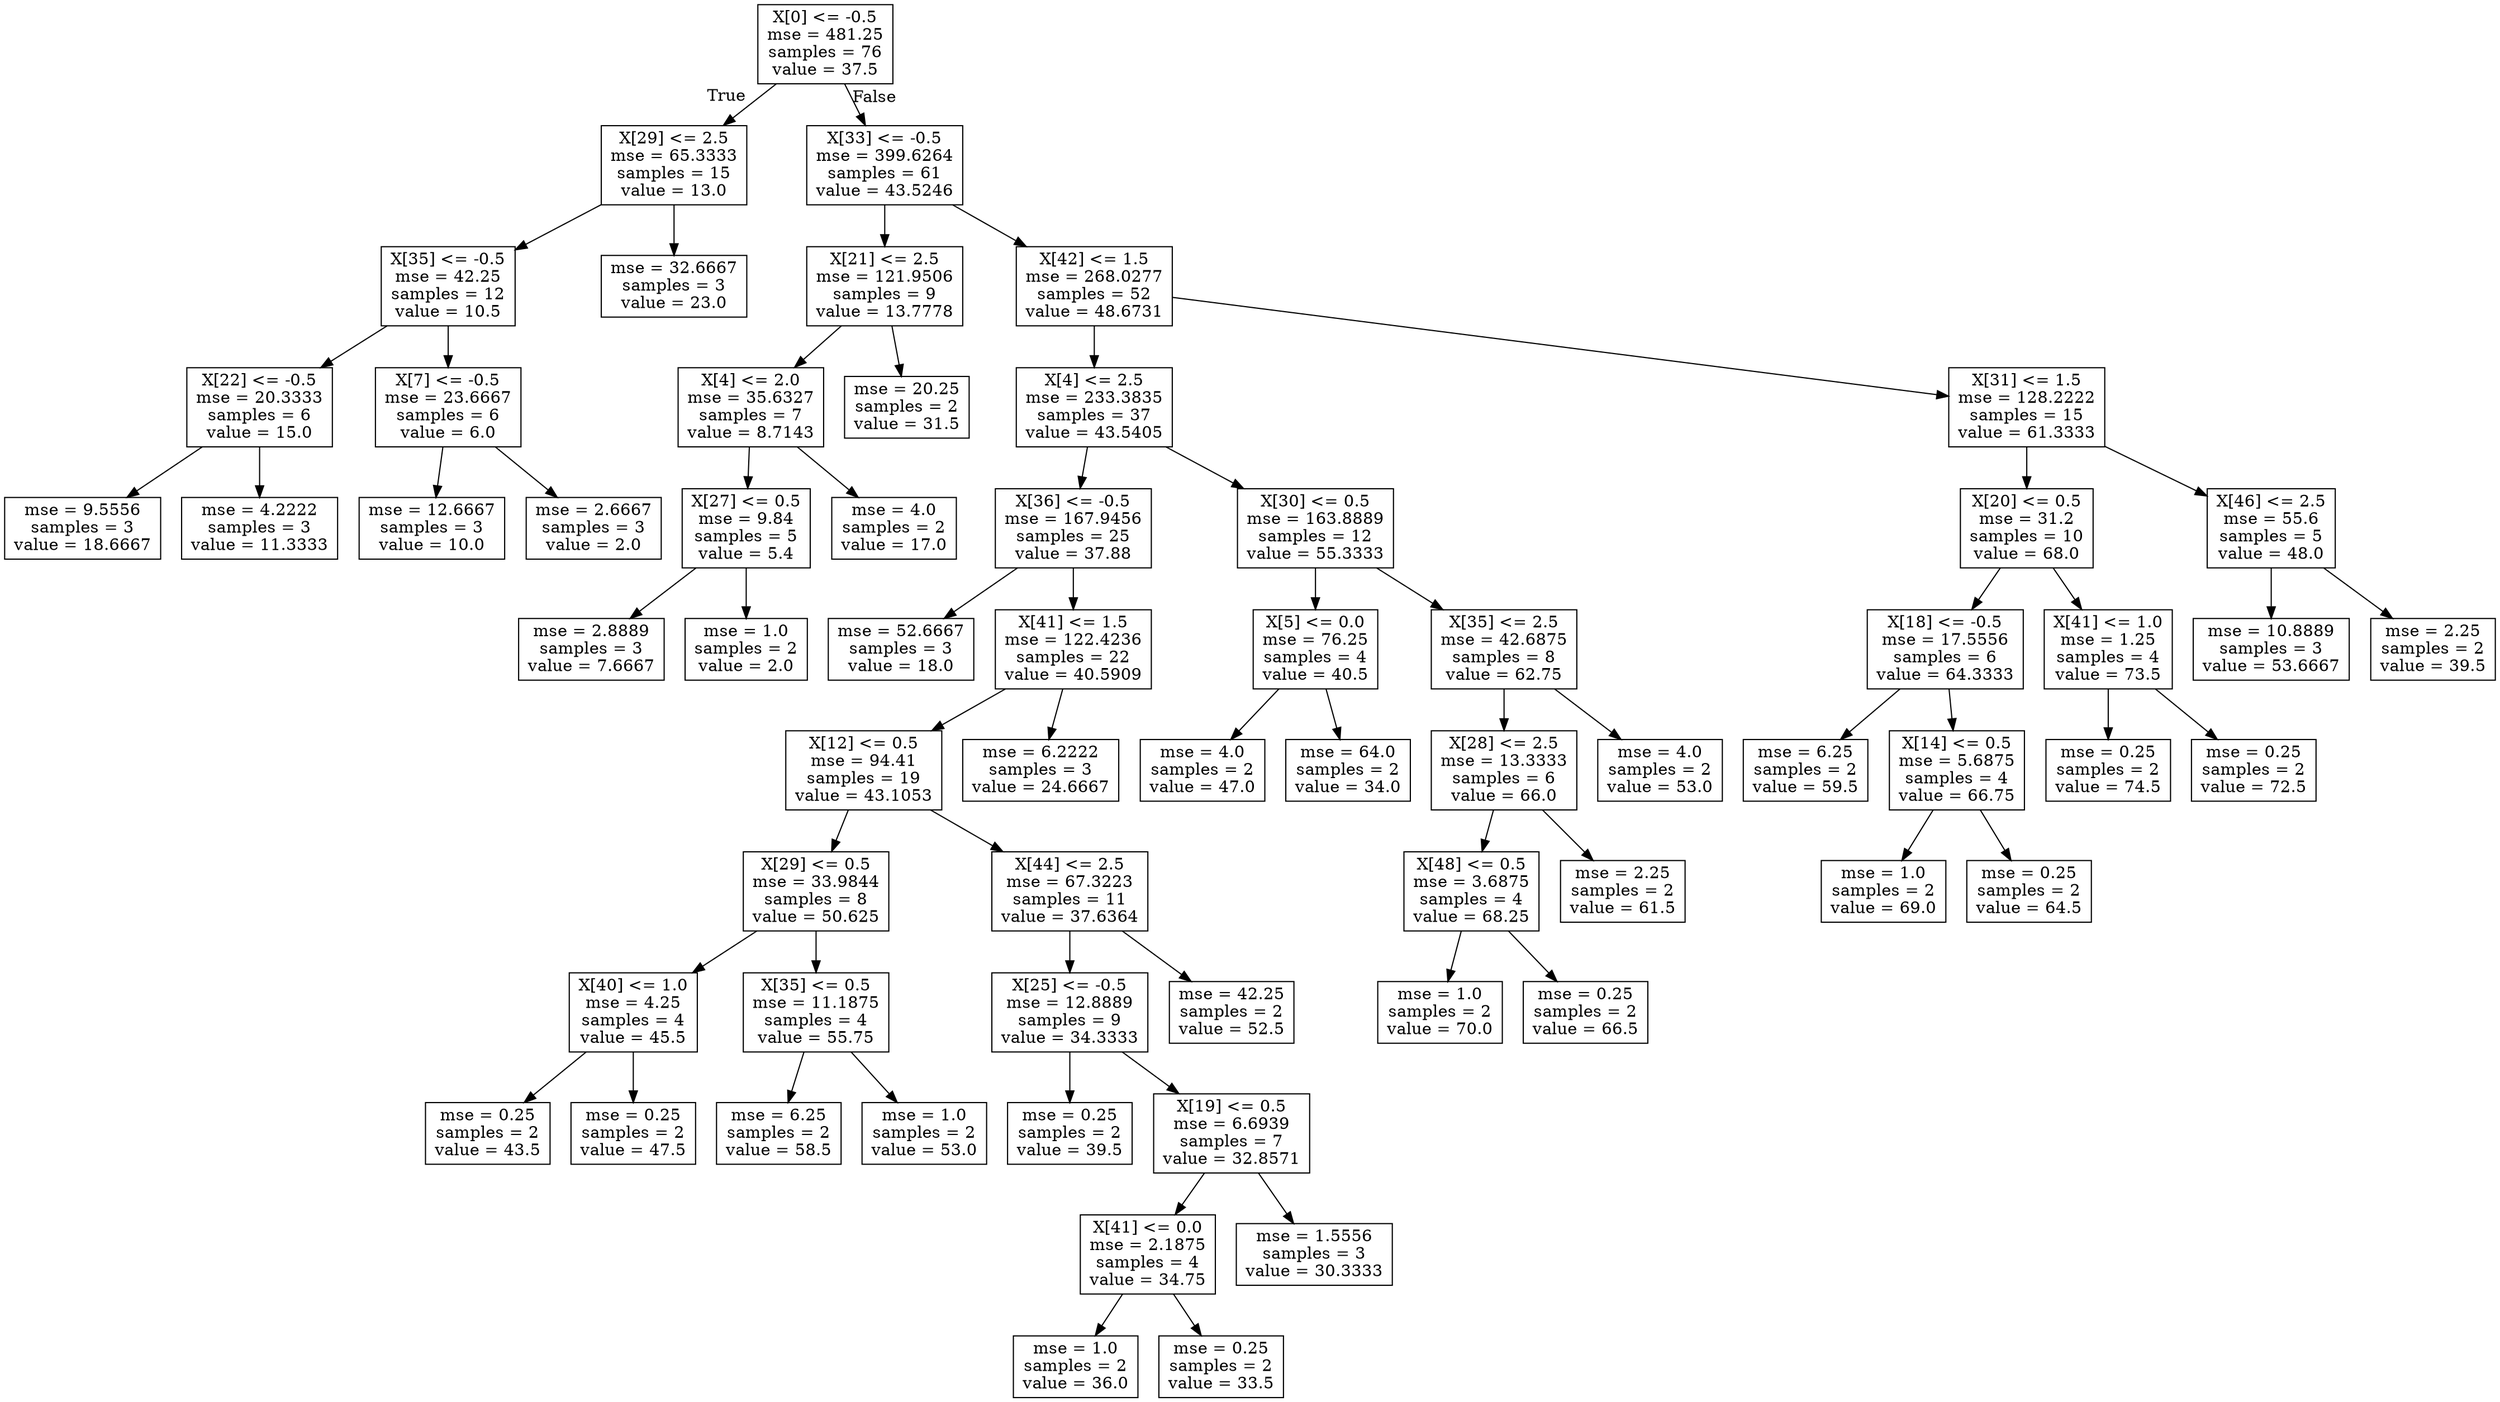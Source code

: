 digraph Tree {
node [shape=box] ;
0 [label="X[0] <= -0.5\nmse = 481.25\nsamples = 76\nvalue = 37.5"] ;
1 [label="X[29] <= 2.5\nmse = 65.3333\nsamples = 15\nvalue = 13.0"] ;
0 -> 1 [labeldistance=2.5, labelangle=45, headlabel="True"] ;
2 [label="X[35] <= -0.5\nmse = 42.25\nsamples = 12\nvalue = 10.5"] ;
1 -> 2 ;
3 [label="X[22] <= -0.5\nmse = 20.3333\nsamples = 6\nvalue = 15.0"] ;
2 -> 3 ;
4 [label="mse = 9.5556\nsamples = 3\nvalue = 18.6667"] ;
3 -> 4 ;
5 [label="mse = 4.2222\nsamples = 3\nvalue = 11.3333"] ;
3 -> 5 ;
6 [label="X[7] <= -0.5\nmse = 23.6667\nsamples = 6\nvalue = 6.0"] ;
2 -> 6 ;
7 [label="mse = 12.6667\nsamples = 3\nvalue = 10.0"] ;
6 -> 7 ;
8 [label="mse = 2.6667\nsamples = 3\nvalue = 2.0"] ;
6 -> 8 ;
9 [label="mse = 32.6667\nsamples = 3\nvalue = 23.0"] ;
1 -> 9 ;
10 [label="X[33] <= -0.5\nmse = 399.6264\nsamples = 61\nvalue = 43.5246"] ;
0 -> 10 [labeldistance=2.5, labelangle=-45, headlabel="False"] ;
11 [label="X[21] <= 2.5\nmse = 121.9506\nsamples = 9\nvalue = 13.7778"] ;
10 -> 11 ;
12 [label="X[4] <= 2.0\nmse = 35.6327\nsamples = 7\nvalue = 8.7143"] ;
11 -> 12 ;
13 [label="X[27] <= 0.5\nmse = 9.84\nsamples = 5\nvalue = 5.4"] ;
12 -> 13 ;
14 [label="mse = 2.8889\nsamples = 3\nvalue = 7.6667"] ;
13 -> 14 ;
15 [label="mse = 1.0\nsamples = 2\nvalue = 2.0"] ;
13 -> 15 ;
16 [label="mse = 4.0\nsamples = 2\nvalue = 17.0"] ;
12 -> 16 ;
17 [label="mse = 20.25\nsamples = 2\nvalue = 31.5"] ;
11 -> 17 ;
18 [label="X[42] <= 1.5\nmse = 268.0277\nsamples = 52\nvalue = 48.6731"] ;
10 -> 18 ;
19 [label="X[4] <= 2.5\nmse = 233.3835\nsamples = 37\nvalue = 43.5405"] ;
18 -> 19 ;
20 [label="X[36] <= -0.5\nmse = 167.9456\nsamples = 25\nvalue = 37.88"] ;
19 -> 20 ;
21 [label="mse = 52.6667\nsamples = 3\nvalue = 18.0"] ;
20 -> 21 ;
22 [label="X[41] <= 1.5\nmse = 122.4236\nsamples = 22\nvalue = 40.5909"] ;
20 -> 22 ;
23 [label="X[12] <= 0.5\nmse = 94.41\nsamples = 19\nvalue = 43.1053"] ;
22 -> 23 ;
24 [label="X[29] <= 0.5\nmse = 33.9844\nsamples = 8\nvalue = 50.625"] ;
23 -> 24 ;
25 [label="X[40] <= 1.0\nmse = 4.25\nsamples = 4\nvalue = 45.5"] ;
24 -> 25 ;
26 [label="mse = 0.25\nsamples = 2\nvalue = 43.5"] ;
25 -> 26 ;
27 [label="mse = 0.25\nsamples = 2\nvalue = 47.5"] ;
25 -> 27 ;
28 [label="X[35] <= 0.5\nmse = 11.1875\nsamples = 4\nvalue = 55.75"] ;
24 -> 28 ;
29 [label="mse = 6.25\nsamples = 2\nvalue = 58.5"] ;
28 -> 29 ;
30 [label="mse = 1.0\nsamples = 2\nvalue = 53.0"] ;
28 -> 30 ;
31 [label="X[44] <= 2.5\nmse = 67.3223\nsamples = 11\nvalue = 37.6364"] ;
23 -> 31 ;
32 [label="X[25] <= -0.5\nmse = 12.8889\nsamples = 9\nvalue = 34.3333"] ;
31 -> 32 ;
33 [label="mse = 0.25\nsamples = 2\nvalue = 39.5"] ;
32 -> 33 ;
34 [label="X[19] <= 0.5\nmse = 6.6939\nsamples = 7\nvalue = 32.8571"] ;
32 -> 34 ;
35 [label="X[41] <= 0.0\nmse = 2.1875\nsamples = 4\nvalue = 34.75"] ;
34 -> 35 ;
36 [label="mse = 1.0\nsamples = 2\nvalue = 36.0"] ;
35 -> 36 ;
37 [label="mse = 0.25\nsamples = 2\nvalue = 33.5"] ;
35 -> 37 ;
38 [label="mse = 1.5556\nsamples = 3\nvalue = 30.3333"] ;
34 -> 38 ;
39 [label="mse = 42.25\nsamples = 2\nvalue = 52.5"] ;
31 -> 39 ;
40 [label="mse = 6.2222\nsamples = 3\nvalue = 24.6667"] ;
22 -> 40 ;
41 [label="X[30] <= 0.5\nmse = 163.8889\nsamples = 12\nvalue = 55.3333"] ;
19 -> 41 ;
42 [label="X[5] <= 0.0\nmse = 76.25\nsamples = 4\nvalue = 40.5"] ;
41 -> 42 ;
43 [label="mse = 4.0\nsamples = 2\nvalue = 47.0"] ;
42 -> 43 ;
44 [label="mse = 64.0\nsamples = 2\nvalue = 34.0"] ;
42 -> 44 ;
45 [label="X[35] <= 2.5\nmse = 42.6875\nsamples = 8\nvalue = 62.75"] ;
41 -> 45 ;
46 [label="X[28] <= 2.5\nmse = 13.3333\nsamples = 6\nvalue = 66.0"] ;
45 -> 46 ;
47 [label="X[48] <= 0.5\nmse = 3.6875\nsamples = 4\nvalue = 68.25"] ;
46 -> 47 ;
48 [label="mse = 1.0\nsamples = 2\nvalue = 70.0"] ;
47 -> 48 ;
49 [label="mse = 0.25\nsamples = 2\nvalue = 66.5"] ;
47 -> 49 ;
50 [label="mse = 2.25\nsamples = 2\nvalue = 61.5"] ;
46 -> 50 ;
51 [label="mse = 4.0\nsamples = 2\nvalue = 53.0"] ;
45 -> 51 ;
52 [label="X[31] <= 1.5\nmse = 128.2222\nsamples = 15\nvalue = 61.3333"] ;
18 -> 52 ;
53 [label="X[20] <= 0.5\nmse = 31.2\nsamples = 10\nvalue = 68.0"] ;
52 -> 53 ;
54 [label="X[18] <= -0.5\nmse = 17.5556\nsamples = 6\nvalue = 64.3333"] ;
53 -> 54 ;
55 [label="mse = 6.25\nsamples = 2\nvalue = 59.5"] ;
54 -> 55 ;
56 [label="X[14] <= 0.5\nmse = 5.6875\nsamples = 4\nvalue = 66.75"] ;
54 -> 56 ;
57 [label="mse = 1.0\nsamples = 2\nvalue = 69.0"] ;
56 -> 57 ;
58 [label="mse = 0.25\nsamples = 2\nvalue = 64.5"] ;
56 -> 58 ;
59 [label="X[41] <= 1.0\nmse = 1.25\nsamples = 4\nvalue = 73.5"] ;
53 -> 59 ;
60 [label="mse = 0.25\nsamples = 2\nvalue = 74.5"] ;
59 -> 60 ;
61 [label="mse = 0.25\nsamples = 2\nvalue = 72.5"] ;
59 -> 61 ;
62 [label="X[46] <= 2.5\nmse = 55.6\nsamples = 5\nvalue = 48.0"] ;
52 -> 62 ;
63 [label="mse = 10.8889\nsamples = 3\nvalue = 53.6667"] ;
62 -> 63 ;
64 [label="mse = 2.25\nsamples = 2\nvalue = 39.5"] ;
62 -> 64 ;
}